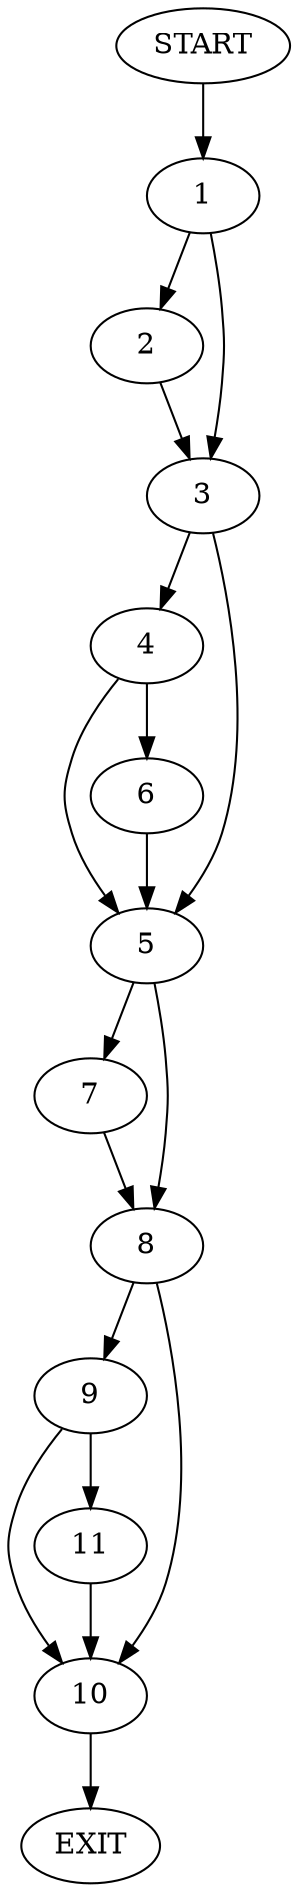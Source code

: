 digraph {
0 [label="START"]
12 [label="EXIT"]
0 -> 1
1 -> 2
1 -> 3
2 -> 3
3 -> 4
3 -> 5
4 -> 6
4 -> 5
5 -> 7
5 -> 8
6 -> 5
7 -> 8
8 -> 9
8 -> 10
10 -> 12
9 -> 11
9 -> 10
11 -> 10
}

